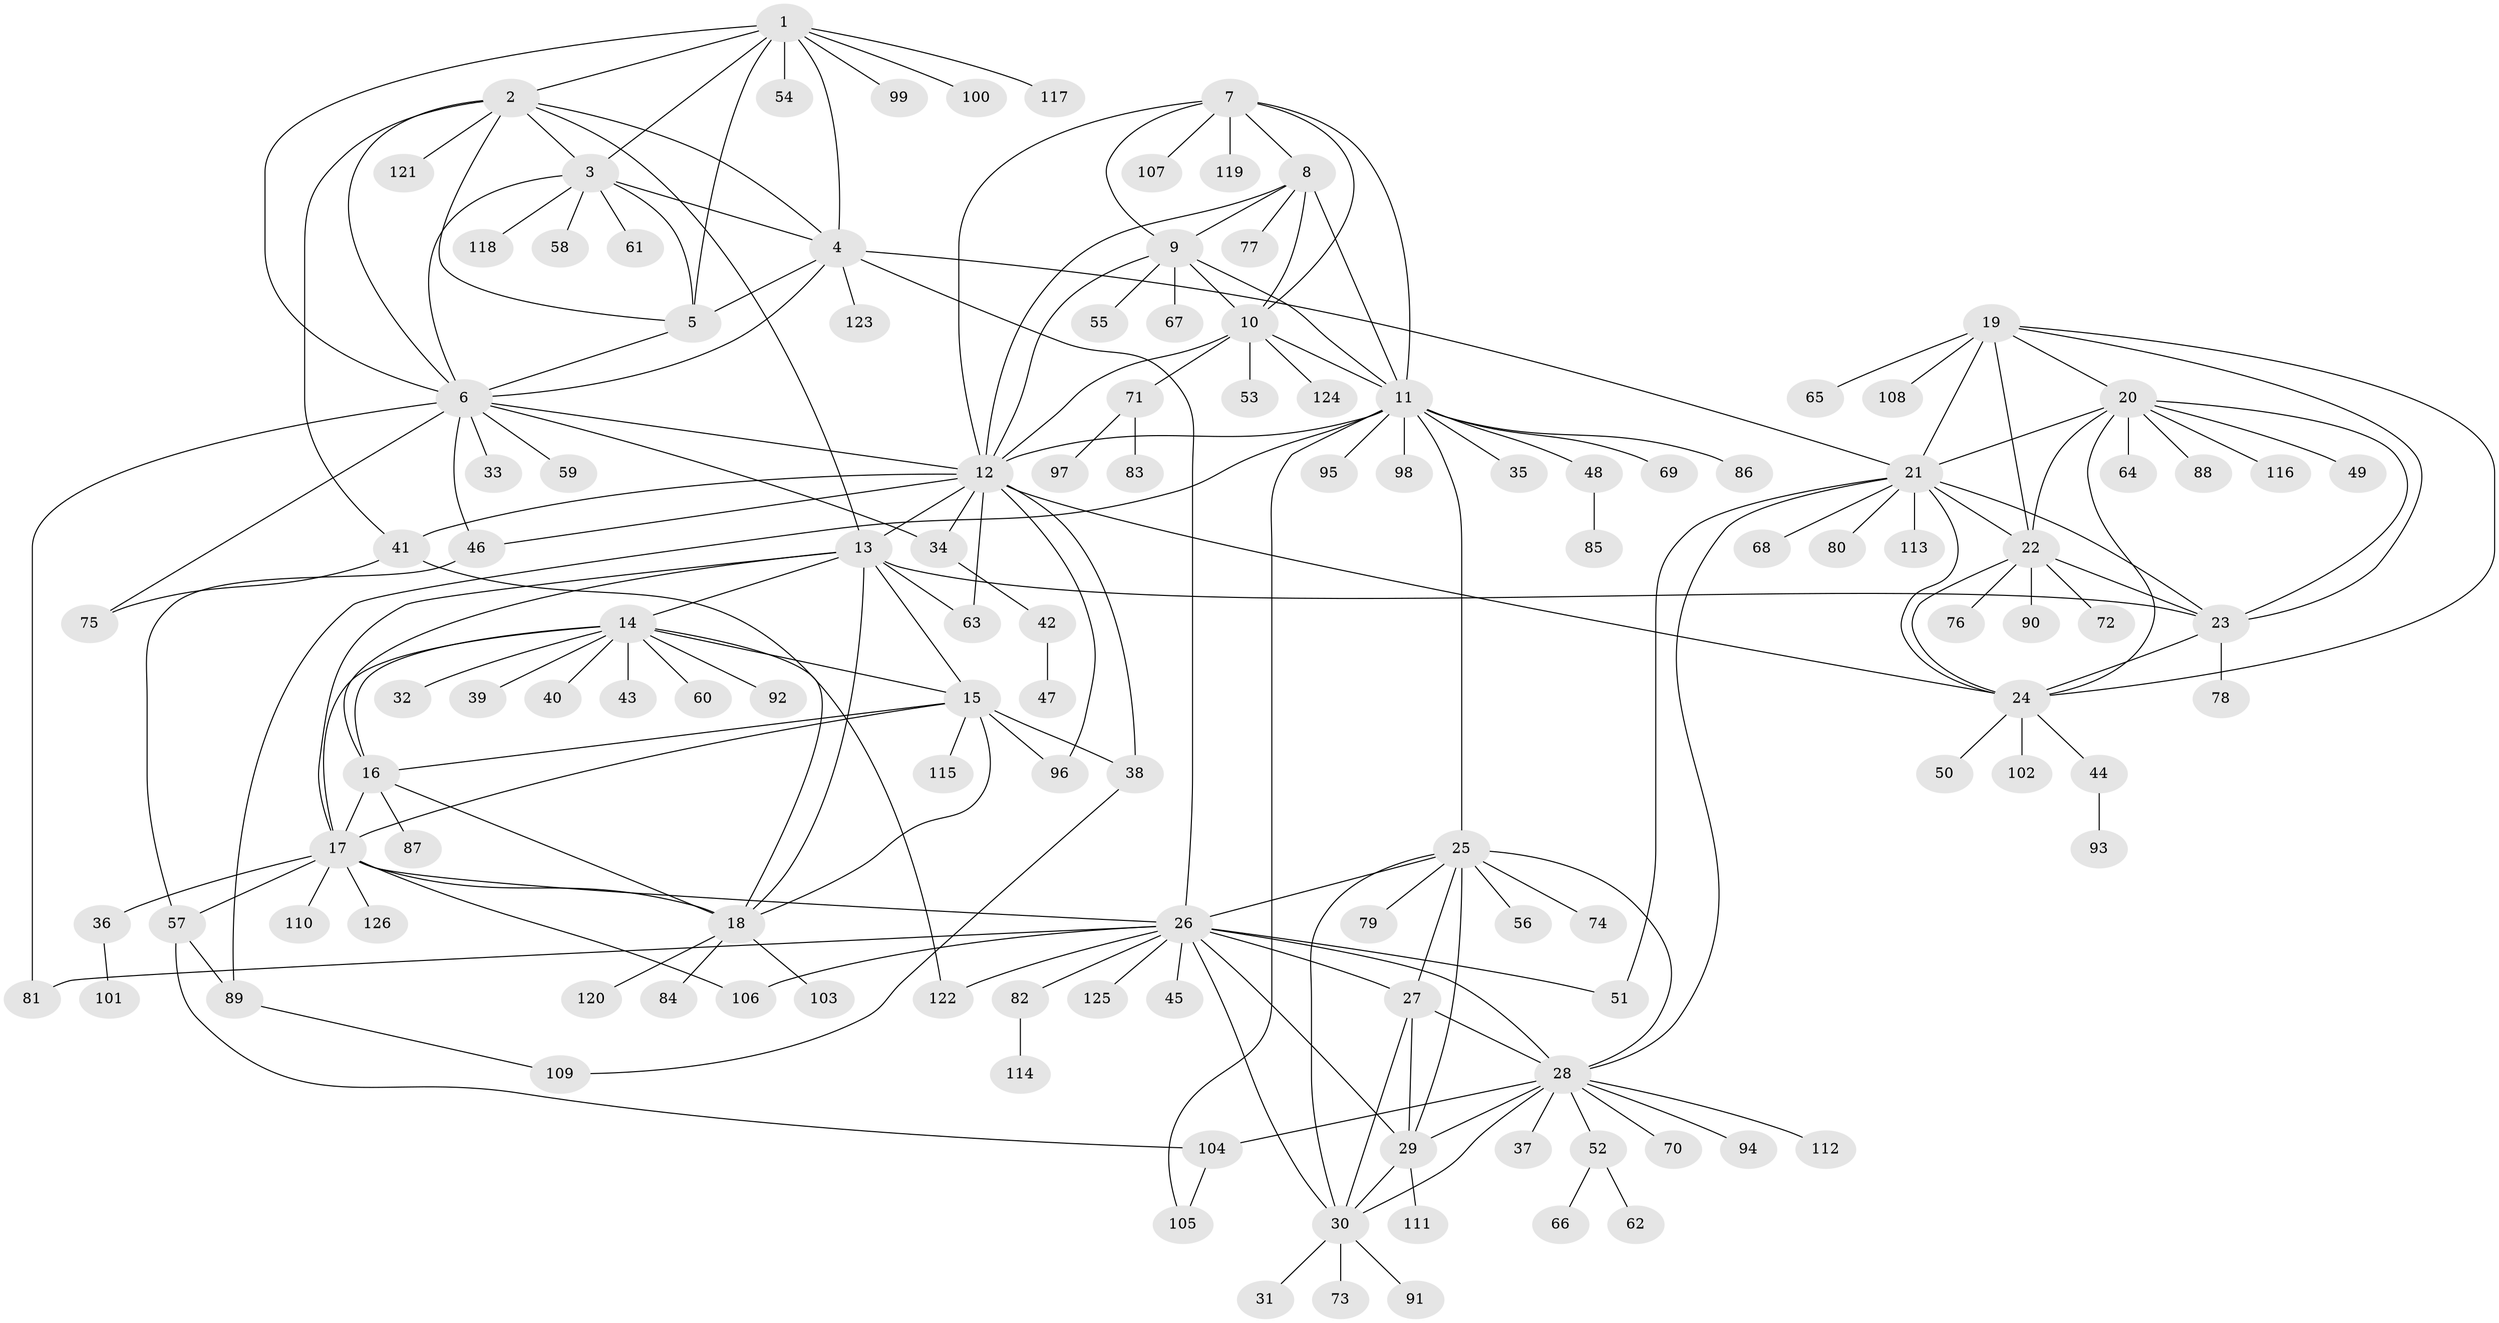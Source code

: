 // Generated by graph-tools (version 1.1) at 2025/02/03/09/25 03:02:33]
// undirected, 126 vertices, 197 edges
graph export_dot {
graph [start="1"]
  node [color=gray90,style=filled];
  1;
  2;
  3;
  4;
  5;
  6;
  7;
  8;
  9;
  10;
  11;
  12;
  13;
  14;
  15;
  16;
  17;
  18;
  19;
  20;
  21;
  22;
  23;
  24;
  25;
  26;
  27;
  28;
  29;
  30;
  31;
  32;
  33;
  34;
  35;
  36;
  37;
  38;
  39;
  40;
  41;
  42;
  43;
  44;
  45;
  46;
  47;
  48;
  49;
  50;
  51;
  52;
  53;
  54;
  55;
  56;
  57;
  58;
  59;
  60;
  61;
  62;
  63;
  64;
  65;
  66;
  67;
  68;
  69;
  70;
  71;
  72;
  73;
  74;
  75;
  76;
  77;
  78;
  79;
  80;
  81;
  82;
  83;
  84;
  85;
  86;
  87;
  88;
  89;
  90;
  91;
  92;
  93;
  94;
  95;
  96;
  97;
  98;
  99;
  100;
  101;
  102;
  103;
  104;
  105;
  106;
  107;
  108;
  109;
  110;
  111;
  112;
  113;
  114;
  115;
  116;
  117;
  118;
  119;
  120;
  121;
  122;
  123;
  124;
  125;
  126;
  1 -- 2;
  1 -- 3;
  1 -- 4;
  1 -- 5;
  1 -- 6;
  1 -- 54;
  1 -- 99;
  1 -- 100;
  1 -- 117;
  2 -- 3;
  2 -- 4;
  2 -- 5;
  2 -- 6;
  2 -- 13;
  2 -- 41;
  2 -- 121;
  3 -- 4;
  3 -- 5;
  3 -- 6;
  3 -- 58;
  3 -- 61;
  3 -- 118;
  4 -- 5;
  4 -- 6;
  4 -- 21;
  4 -- 26;
  4 -- 123;
  5 -- 6;
  6 -- 12;
  6 -- 33;
  6 -- 34;
  6 -- 46;
  6 -- 59;
  6 -- 75;
  6 -- 81;
  7 -- 8;
  7 -- 9;
  7 -- 10;
  7 -- 11;
  7 -- 12;
  7 -- 107;
  7 -- 119;
  8 -- 9;
  8 -- 10;
  8 -- 11;
  8 -- 12;
  8 -- 77;
  9 -- 10;
  9 -- 11;
  9 -- 12;
  9 -- 55;
  9 -- 67;
  10 -- 11;
  10 -- 12;
  10 -- 53;
  10 -- 71;
  10 -- 124;
  11 -- 12;
  11 -- 25;
  11 -- 35;
  11 -- 48;
  11 -- 69;
  11 -- 86;
  11 -- 89;
  11 -- 95;
  11 -- 98;
  11 -- 105;
  12 -- 13;
  12 -- 24;
  12 -- 34;
  12 -- 38;
  12 -- 41;
  12 -- 46;
  12 -- 63;
  12 -- 96;
  13 -- 14;
  13 -- 15;
  13 -- 16;
  13 -- 17;
  13 -- 18;
  13 -- 23;
  13 -- 63;
  14 -- 15;
  14 -- 16;
  14 -- 17;
  14 -- 18;
  14 -- 32;
  14 -- 39;
  14 -- 40;
  14 -- 43;
  14 -- 60;
  14 -- 92;
  15 -- 16;
  15 -- 17;
  15 -- 18;
  15 -- 38;
  15 -- 96;
  15 -- 115;
  16 -- 17;
  16 -- 18;
  16 -- 87;
  17 -- 18;
  17 -- 26;
  17 -- 36;
  17 -- 57;
  17 -- 106;
  17 -- 110;
  17 -- 126;
  18 -- 84;
  18 -- 103;
  18 -- 120;
  19 -- 20;
  19 -- 21;
  19 -- 22;
  19 -- 23;
  19 -- 24;
  19 -- 65;
  19 -- 108;
  20 -- 21;
  20 -- 22;
  20 -- 23;
  20 -- 24;
  20 -- 49;
  20 -- 64;
  20 -- 88;
  20 -- 116;
  21 -- 22;
  21 -- 23;
  21 -- 24;
  21 -- 28;
  21 -- 51;
  21 -- 68;
  21 -- 80;
  21 -- 113;
  22 -- 23;
  22 -- 24;
  22 -- 72;
  22 -- 76;
  22 -- 90;
  23 -- 24;
  23 -- 78;
  24 -- 44;
  24 -- 50;
  24 -- 102;
  25 -- 26;
  25 -- 27;
  25 -- 28;
  25 -- 29;
  25 -- 30;
  25 -- 56;
  25 -- 74;
  25 -- 79;
  26 -- 27;
  26 -- 28;
  26 -- 29;
  26 -- 30;
  26 -- 45;
  26 -- 51;
  26 -- 81;
  26 -- 82;
  26 -- 106;
  26 -- 122;
  26 -- 125;
  27 -- 28;
  27 -- 29;
  27 -- 30;
  28 -- 29;
  28 -- 30;
  28 -- 37;
  28 -- 52;
  28 -- 70;
  28 -- 94;
  28 -- 104;
  28 -- 112;
  29 -- 30;
  29 -- 111;
  30 -- 31;
  30 -- 73;
  30 -- 91;
  34 -- 42;
  36 -- 101;
  38 -- 109;
  41 -- 75;
  41 -- 122;
  42 -- 47;
  44 -- 93;
  46 -- 57;
  48 -- 85;
  52 -- 62;
  52 -- 66;
  57 -- 89;
  57 -- 104;
  71 -- 83;
  71 -- 97;
  82 -- 114;
  89 -- 109;
  104 -- 105;
}

